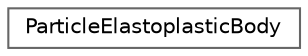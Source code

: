 digraph "Graphical Class Hierarchy"
{
 // LATEX_PDF_SIZE
  bgcolor="transparent";
  edge [fontname=Helvetica,fontsize=10,labelfontname=Helvetica,labelfontsize=10];
  node [fontname=Helvetica,fontsize=10,shape=box,height=0.2,width=0.4];
  rankdir="LR";
  Node0 [id="Node000000",label="ParticleElastoplasticBody",height=0.2,width=0.4,color="grey40", fillcolor="white", style="filled",URL="$class_particle_elastoplastic_body.html",tooltip="Peridynamics-based elastoplastic particles."];
}
